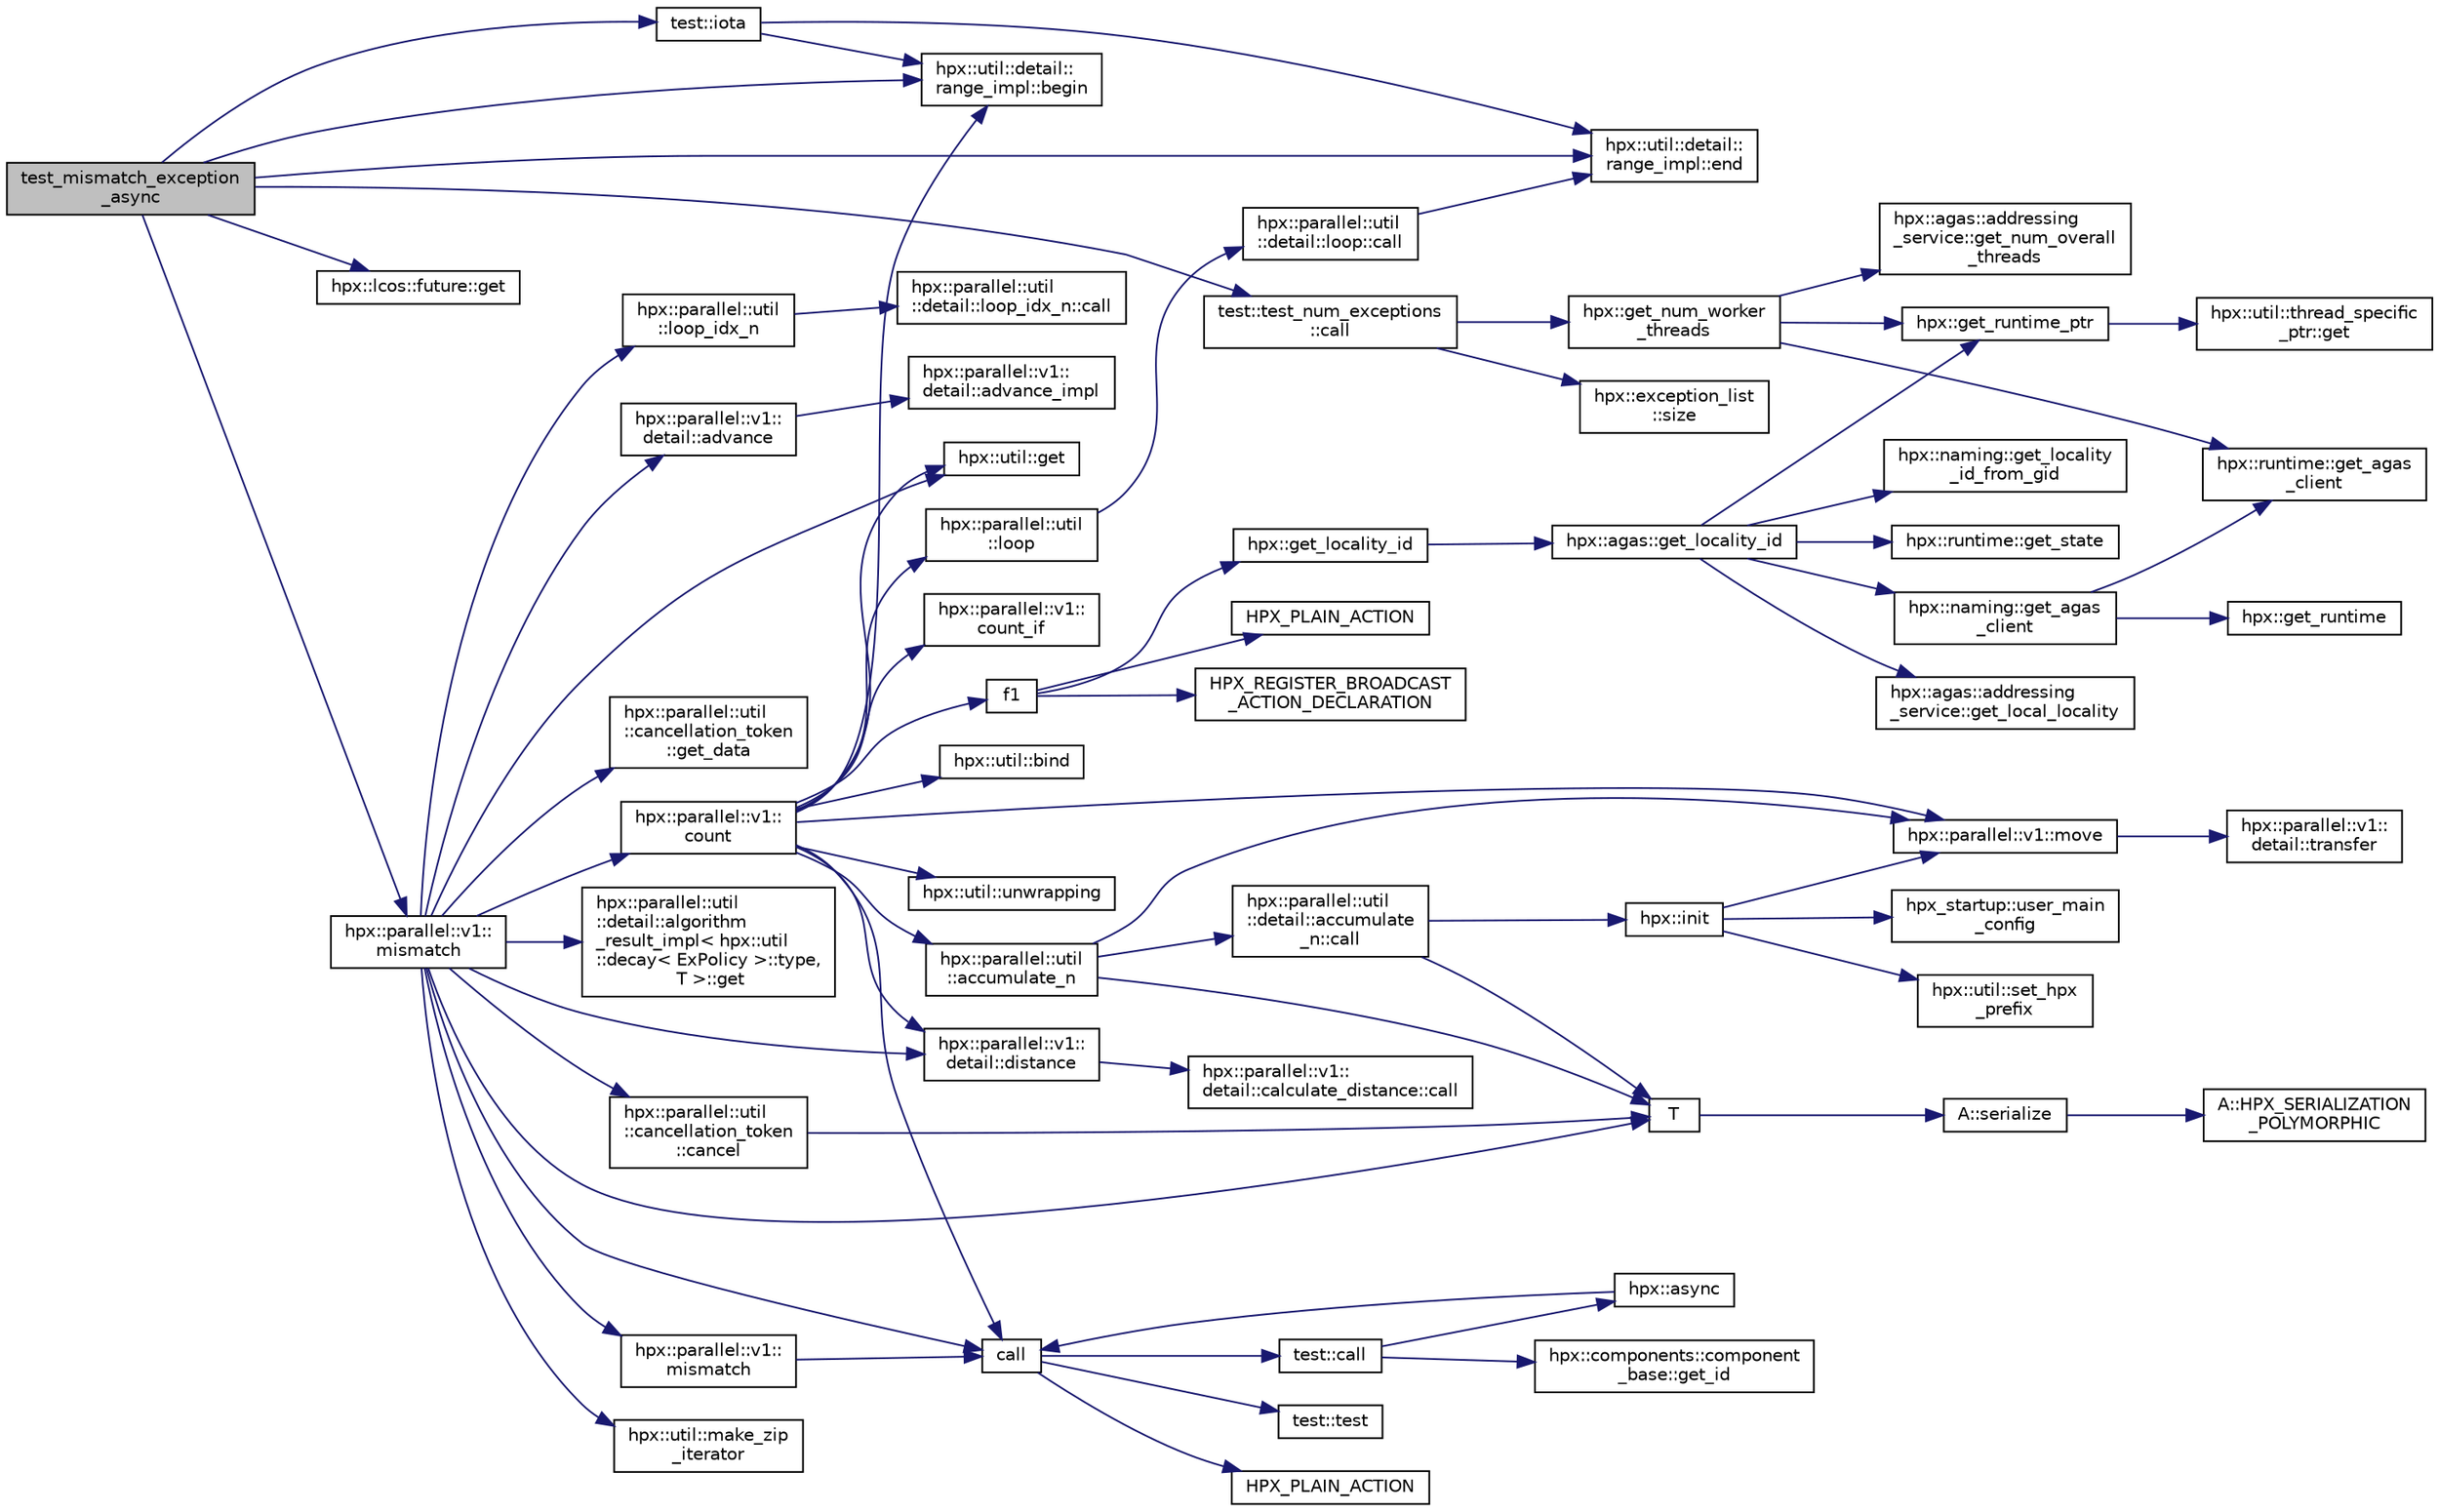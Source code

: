 digraph "test_mismatch_exception_async"
{
  edge [fontname="Helvetica",fontsize="10",labelfontname="Helvetica",labelfontsize="10"];
  node [fontname="Helvetica",fontsize="10",shape=record];
  rankdir="LR";
  Node645 [label="test_mismatch_exception\l_async",height=0.2,width=0.4,color="black", fillcolor="grey75", style="filled", fontcolor="black"];
  Node645 -> Node646 [color="midnightblue",fontsize="10",style="solid",fontname="Helvetica"];
  Node646 [label="test::iota",height=0.2,width=0.4,color="black", fillcolor="white", style="filled",URL="$df/d04/namespacetest.html#abdbbc37e6fb67287495e853a554c493a"];
  Node646 -> Node647 [color="midnightblue",fontsize="10",style="solid",fontname="Helvetica"];
  Node647 [label="hpx::util::detail::\lrange_impl::begin",height=0.2,width=0.4,color="black", fillcolor="white", style="filled",URL="$d4/d4a/namespacehpx_1_1util_1_1detail_1_1range__impl.html#a31e165df2b865cdd961f35ce938db41a"];
  Node646 -> Node648 [color="midnightblue",fontsize="10",style="solid",fontname="Helvetica"];
  Node648 [label="hpx::util::detail::\lrange_impl::end",height=0.2,width=0.4,color="black", fillcolor="white", style="filled",URL="$d4/d4a/namespacehpx_1_1util_1_1detail_1_1range__impl.html#afb2ea48b0902f52ee4d8b764807b4316"];
  Node645 -> Node647 [color="midnightblue",fontsize="10",style="solid",fontname="Helvetica"];
  Node645 -> Node648 [color="midnightblue",fontsize="10",style="solid",fontname="Helvetica"];
  Node645 -> Node649 [color="midnightblue",fontsize="10",style="solid",fontname="Helvetica"];
  Node649 [label="hpx::parallel::v1::\lmismatch",height=0.2,width=0.4,color="black", fillcolor="white", style="filled",URL="$db/db9/namespacehpx_1_1parallel_1_1v1.html#ad2210ac36941837306cdf8c12114a31a"];
  Node649 -> Node650 [color="midnightblue",fontsize="10",style="solid",fontname="Helvetica"];
  Node650 [label="call",height=0.2,width=0.4,color="black", fillcolor="white", style="filled",URL="$d2/d67/promise__1620_8cpp.html#a58357f0b82bc761e1d0b9091ed563a70"];
  Node650 -> Node651 [color="midnightblue",fontsize="10",style="solid",fontname="Helvetica"];
  Node651 [label="test::test",height=0.2,width=0.4,color="black", fillcolor="white", style="filled",URL="$d8/d89/structtest.html#ab42d5ece712d716b04cb3f686f297a26"];
  Node650 -> Node652 [color="midnightblue",fontsize="10",style="solid",fontname="Helvetica"];
  Node652 [label="HPX_PLAIN_ACTION",height=0.2,width=0.4,color="black", fillcolor="white", style="filled",URL="$d2/d67/promise__1620_8cpp.html#ab96aab827a4b1fcaf66cfe0ba83fef23"];
  Node650 -> Node653 [color="midnightblue",fontsize="10",style="solid",fontname="Helvetica"];
  Node653 [label="test::call",height=0.2,width=0.4,color="black", fillcolor="white", style="filled",URL="$d8/d89/structtest.html#aeb29e7ed6518b9426ccf1344c52620ae"];
  Node653 -> Node654 [color="midnightblue",fontsize="10",style="solid",fontname="Helvetica"];
  Node654 [label="hpx::async",height=0.2,width=0.4,color="black", fillcolor="white", style="filled",URL="$d8/d83/namespacehpx.html#acb7d8e37b73b823956ce144f9a57eaa4"];
  Node654 -> Node650 [color="midnightblue",fontsize="10",style="solid",fontname="Helvetica"];
  Node653 -> Node655 [color="midnightblue",fontsize="10",style="solid",fontname="Helvetica"];
  Node655 [label="hpx::components::component\l_base::get_id",height=0.2,width=0.4,color="black", fillcolor="white", style="filled",URL="$d2/de6/classhpx_1_1components_1_1component__base.html#a4c8fd93514039bdf01c48d66d82b19cd"];
  Node649 -> Node656 [color="midnightblue",fontsize="10",style="solid",fontname="Helvetica"];
  Node656 [label="T",height=0.2,width=0.4,color="black", fillcolor="white", style="filled",URL="$db/d33/polymorphic__semiintrusive__template_8cpp.html#ad187658f9cb91c1312b39ae7e896f1ea"];
  Node656 -> Node657 [color="midnightblue",fontsize="10",style="solid",fontname="Helvetica"];
  Node657 [label="A::serialize",height=0.2,width=0.4,color="black", fillcolor="white", style="filled",URL="$d7/da0/struct_a.html#a5f5c287cf471e274ed9dda0da1592212"];
  Node657 -> Node658 [color="midnightblue",fontsize="10",style="solid",fontname="Helvetica"];
  Node658 [label="A::HPX_SERIALIZATION\l_POLYMORPHIC",height=0.2,width=0.4,color="black", fillcolor="white", style="filled",URL="$d7/da0/struct_a.html#ada978cc156cebbafddb1f3aa4c01918c"];
  Node649 -> Node659 [color="midnightblue",fontsize="10",style="solid",fontname="Helvetica"];
  Node659 [label="hpx::parallel::v1::\lmismatch",height=0.2,width=0.4,color="black", fillcolor="white", style="filled",URL="$db/db9/namespacehpx_1_1parallel_1_1v1.html#a6476df5b4e5ac7c2cef766f4e84b52a5"];
  Node659 -> Node650 [color="midnightblue",fontsize="10",style="solid",fontname="Helvetica"];
  Node649 -> Node660 [color="midnightblue",fontsize="10",style="solid",fontname="Helvetica"];
  Node660 [label="hpx::parallel::util\l::detail::algorithm\l_result_impl\< hpx::util\l::decay\< ExPolicy \>::type,\l T \>::get",height=0.2,width=0.4,color="black", fillcolor="white", style="filled",URL="$d2/d42/structhpx_1_1parallel_1_1util_1_1detail_1_1algorithm__result__impl.html#ab5b051e8ec74eff5e0e62fd63f5d377e"];
  Node649 -> Node661 [color="midnightblue",fontsize="10",style="solid",fontname="Helvetica"];
  Node661 [label="hpx::parallel::v1::\lcount",height=0.2,width=0.4,color="black", fillcolor="white", style="filled",URL="$db/db9/namespacehpx_1_1parallel_1_1v1.html#a19d058114a2bd44801aab4176b188e23"];
  Node661 -> Node662 [color="midnightblue",fontsize="10",style="solid",fontname="Helvetica"];
  Node662 [label="hpx::parallel::v1::\lcount_if",height=0.2,width=0.4,color="black", fillcolor="white", style="filled",URL="$db/db9/namespacehpx_1_1parallel_1_1v1.html#ad836ff017ec208c2d6388a9b47b05ce0"];
  Node661 -> Node663 [color="midnightblue",fontsize="10",style="solid",fontname="Helvetica"];
  Node663 [label="f1",height=0.2,width=0.4,color="black", fillcolor="white", style="filled",URL="$d8/d8b/broadcast_8cpp.html#a1751fbd41f2529b84514a9dbd767959a"];
  Node663 -> Node664 [color="midnightblue",fontsize="10",style="solid",fontname="Helvetica"];
  Node664 [label="hpx::get_locality_id",height=0.2,width=0.4,color="black", fillcolor="white", style="filled",URL="$d8/d83/namespacehpx.html#a158d7c54a657bb364c1704033010697b",tooltip="Return the number of the locality this function is being called from. "];
  Node664 -> Node665 [color="midnightblue",fontsize="10",style="solid",fontname="Helvetica"];
  Node665 [label="hpx::agas::get_locality_id",height=0.2,width=0.4,color="black", fillcolor="white", style="filled",URL="$dc/d54/namespacehpx_1_1agas.html#a491cc2ddecdf0f1a9129900caa6a4d3e"];
  Node665 -> Node666 [color="midnightblue",fontsize="10",style="solid",fontname="Helvetica"];
  Node666 [label="hpx::get_runtime_ptr",height=0.2,width=0.4,color="black", fillcolor="white", style="filled",URL="$d8/d83/namespacehpx.html#af29daf2bb3e01b4d6495a1742b6cce64"];
  Node666 -> Node667 [color="midnightblue",fontsize="10",style="solid",fontname="Helvetica"];
  Node667 [label="hpx::util::thread_specific\l_ptr::get",height=0.2,width=0.4,color="black", fillcolor="white", style="filled",URL="$d4/d4c/structhpx_1_1util_1_1thread__specific__ptr.html#a3b27d8520710478aa41d1f74206bdba9"];
  Node665 -> Node668 [color="midnightblue",fontsize="10",style="solid",fontname="Helvetica"];
  Node668 [label="hpx::runtime::get_state",height=0.2,width=0.4,color="black", fillcolor="white", style="filled",URL="$d0/d7b/classhpx_1_1runtime.html#ab405f80e060dac95d624520f38b0524c"];
  Node665 -> Node669 [color="midnightblue",fontsize="10",style="solid",fontname="Helvetica"];
  Node669 [label="hpx::naming::get_agas\l_client",height=0.2,width=0.4,color="black", fillcolor="white", style="filled",URL="$d4/dc9/namespacehpx_1_1naming.html#a0408fffd5d34b620712a801b0ae3b032"];
  Node669 -> Node670 [color="midnightblue",fontsize="10",style="solid",fontname="Helvetica"];
  Node670 [label="hpx::get_runtime",height=0.2,width=0.4,color="black", fillcolor="white", style="filled",URL="$d8/d83/namespacehpx.html#aef902cc6c7dd3b9fbadf34d1e850a070"];
  Node669 -> Node671 [color="midnightblue",fontsize="10",style="solid",fontname="Helvetica"];
  Node671 [label="hpx::runtime::get_agas\l_client",height=0.2,width=0.4,color="black", fillcolor="white", style="filled",URL="$d0/d7b/classhpx_1_1runtime.html#aeb5dddd30d6b9861669af8ad44d1a96a"];
  Node665 -> Node672 [color="midnightblue",fontsize="10",style="solid",fontname="Helvetica"];
  Node672 [label="hpx::agas::addressing\l_service::get_local_locality",height=0.2,width=0.4,color="black", fillcolor="white", style="filled",URL="$db/d58/structhpx_1_1agas_1_1addressing__service.html#ab52c19a37c2a7a006c6c15f90ad0539c"];
  Node665 -> Node673 [color="midnightblue",fontsize="10",style="solid",fontname="Helvetica"];
  Node673 [label="hpx::naming::get_locality\l_id_from_gid",height=0.2,width=0.4,color="black", fillcolor="white", style="filled",URL="$d4/dc9/namespacehpx_1_1naming.html#a7fd43037784560bd04fda9b49e33529f"];
  Node663 -> Node674 [color="midnightblue",fontsize="10",style="solid",fontname="Helvetica"];
  Node674 [label="HPX_PLAIN_ACTION",height=0.2,width=0.4,color="black", fillcolor="white", style="filled",URL="$d8/d8b/broadcast_8cpp.html#a19685a0394ce6a99351f7a679f6eeefc"];
  Node663 -> Node675 [color="midnightblue",fontsize="10",style="solid",fontname="Helvetica"];
  Node675 [label="HPX_REGISTER_BROADCAST\l_ACTION_DECLARATION",height=0.2,width=0.4,color="black", fillcolor="white", style="filled",URL="$d7/d38/addressing__service_8cpp.html#a573d764d9cb34eec46a4bdffcf07875f"];
  Node661 -> Node676 [color="midnightblue",fontsize="10",style="solid",fontname="Helvetica"];
  Node676 [label="hpx::parallel::util\l::loop",height=0.2,width=0.4,color="black", fillcolor="white", style="filled",URL="$df/dc6/namespacehpx_1_1parallel_1_1util.html#a3f434e00f42929aac85debb8c5782213"];
  Node676 -> Node677 [color="midnightblue",fontsize="10",style="solid",fontname="Helvetica"];
  Node677 [label="hpx::parallel::util\l::detail::loop::call",height=0.2,width=0.4,color="black", fillcolor="white", style="filled",URL="$da/d06/structhpx_1_1parallel_1_1util_1_1detail_1_1loop.html#a5c5e8dbda782f09cdb7bc2509e3bf09e"];
  Node677 -> Node648 [color="midnightblue",fontsize="10",style="solid",fontname="Helvetica"];
  Node661 -> Node678 [color="midnightblue",fontsize="10",style="solid",fontname="Helvetica"];
  Node678 [label="hpx::util::bind",height=0.2,width=0.4,color="black", fillcolor="white", style="filled",URL="$df/dad/namespacehpx_1_1util.html#ad844caedf82a0173d6909d910c3e48c6"];
  Node661 -> Node679 [color="midnightblue",fontsize="10",style="solid",fontname="Helvetica"];
  Node679 [label="hpx::parallel::v1::move",height=0.2,width=0.4,color="black", fillcolor="white", style="filled",URL="$db/db9/namespacehpx_1_1parallel_1_1v1.html#aa7c4ede081ce786c9d1eb1adff495cfc"];
  Node679 -> Node680 [color="midnightblue",fontsize="10",style="solid",fontname="Helvetica"];
  Node680 [label="hpx::parallel::v1::\ldetail::transfer",height=0.2,width=0.4,color="black", fillcolor="white", style="filled",URL="$d2/ddd/namespacehpx_1_1parallel_1_1v1_1_1detail.html#ab1b56a05e1885ca7cc7ffa1804dd2f3c"];
  Node661 -> Node681 [color="midnightblue",fontsize="10",style="solid",fontname="Helvetica"];
  Node681 [label="hpx::util::get",height=0.2,width=0.4,color="black", fillcolor="white", style="filled",URL="$df/dad/namespacehpx_1_1util.html#a5cbd3c41f03f4d4acaedaa4777e3cc02"];
  Node661 -> Node650 [color="midnightblue",fontsize="10",style="solid",fontname="Helvetica"];
  Node661 -> Node682 [color="midnightblue",fontsize="10",style="solid",fontname="Helvetica"];
  Node682 [label="hpx::parallel::v1::\ldetail::distance",height=0.2,width=0.4,color="black", fillcolor="white", style="filled",URL="$d2/ddd/namespacehpx_1_1parallel_1_1v1_1_1detail.html#a6bea3c6a5f470cad11f27ee6bab4a33f"];
  Node682 -> Node683 [color="midnightblue",fontsize="10",style="solid",fontname="Helvetica"];
  Node683 [label="hpx::parallel::v1::\ldetail::calculate_distance::call",height=0.2,width=0.4,color="black", fillcolor="white", style="filled",URL="$db/dfa/structhpx_1_1parallel_1_1v1_1_1detail_1_1calculate__distance.html#a950a6627830a7d019ac0e734b0a447bf"];
  Node661 -> Node684 [color="midnightblue",fontsize="10",style="solid",fontname="Helvetica"];
  Node684 [label="hpx::util::unwrapping",height=0.2,width=0.4,color="black", fillcolor="white", style="filled",URL="$df/dad/namespacehpx_1_1util.html#a7529d9ac687684c33403cdd1f9cef8e4"];
  Node661 -> Node685 [color="midnightblue",fontsize="10",style="solid",fontname="Helvetica"];
  Node685 [label="hpx::parallel::util\l::accumulate_n",height=0.2,width=0.4,color="black", fillcolor="white", style="filled",URL="$df/dc6/namespacehpx_1_1parallel_1_1util.html#af19f9a2722f97c2247ea5d0dbb5e2d25"];
  Node685 -> Node686 [color="midnightblue",fontsize="10",style="solid",fontname="Helvetica"];
  Node686 [label="hpx::parallel::util\l::detail::accumulate\l_n::call",height=0.2,width=0.4,color="black", fillcolor="white", style="filled",URL="$d8/d3b/structhpx_1_1parallel_1_1util_1_1detail_1_1accumulate__n.html#a765aceb8ab313fc92f7c4aaf70ccca8f"];
  Node686 -> Node687 [color="midnightblue",fontsize="10",style="solid",fontname="Helvetica"];
  Node687 [label="hpx::init",height=0.2,width=0.4,color="black", fillcolor="white", style="filled",URL="$d8/d83/namespacehpx.html#a3c694ea960b47c56b33351ba16e3d76b",tooltip="Main entry point for launching the HPX runtime system. "];
  Node687 -> Node688 [color="midnightblue",fontsize="10",style="solid",fontname="Helvetica"];
  Node688 [label="hpx::util::set_hpx\l_prefix",height=0.2,width=0.4,color="black", fillcolor="white", style="filled",URL="$df/dad/namespacehpx_1_1util.html#ae40a23c1ba0a48d9304dcf717a95793e"];
  Node687 -> Node689 [color="midnightblue",fontsize="10",style="solid",fontname="Helvetica"];
  Node689 [label="hpx_startup::user_main\l_config",height=0.2,width=0.4,color="black", fillcolor="white", style="filled",URL="$d3/dd2/namespacehpx__startup.html#aaac571d88bd3912a4225a23eb3261637"];
  Node687 -> Node679 [color="midnightblue",fontsize="10",style="solid",fontname="Helvetica"];
  Node686 -> Node656 [color="midnightblue",fontsize="10",style="solid",fontname="Helvetica"];
  Node685 -> Node679 [color="midnightblue",fontsize="10",style="solid",fontname="Helvetica"];
  Node685 -> Node656 [color="midnightblue",fontsize="10",style="solid",fontname="Helvetica"];
  Node661 -> Node647 [color="midnightblue",fontsize="10",style="solid",fontname="Helvetica"];
  Node649 -> Node682 [color="midnightblue",fontsize="10",style="solid",fontname="Helvetica"];
  Node649 -> Node690 [color="midnightblue",fontsize="10",style="solid",fontname="Helvetica"];
  Node690 [label="hpx::util::make_zip\l_iterator",height=0.2,width=0.4,color="black", fillcolor="white", style="filled",URL="$df/dad/namespacehpx_1_1util.html#a2f68369b316e5699be2c81c04e3ee209"];
  Node649 -> Node691 [color="midnightblue",fontsize="10",style="solid",fontname="Helvetica"];
  Node691 [label="hpx::parallel::util\l::loop_idx_n",height=0.2,width=0.4,color="black", fillcolor="white", style="filled",URL="$df/dc6/namespacehpx_1_1parallel_1_1util.html#a5ead56022529c79b23199382a2dc7766"];
  Node691 -> Node692 [color="midnightblue",fontsize="10",style="solid",fontname="Helvetica"];
  Node692 [label="hpx::parallel::util\l::detail::loop_idx_n::call",height=0.2,width=0.4,color="black", fillcolor="white", style="filled",URL="$d1/d45/structhpx_1_1parallel_1_1util_1_1detail_1_1loop__idx__n.html#a6cf1cdf1c2db703be4edd390846da01a"];
  Node649 -> Node681 [color="midnightblue",fontsize="10",style="solid",fontname="Helvetica"];
  Node649 -> Node693 [color="midnightblue",fontsize="10",style="solid",fontname="Helvetica"];
  Node693 [label="hpx::parallel::util\l::cancellation_token\l::cancel",height=0.2,width=0.4,color="black", fillcolor="white", style="filled",URL="$d7/dc1/classhpx_1_1parallel_1_1util_1_1cancellation__token.html#a7c04c9ed73eaa872cfd6b72b52922796"];
  Node693 -> Node656 [color="midnightblue",fontsize="10",style="solid",fontname="Helvetica"];
  Node649 -> Node694 [color="midnightblue",fontsize="10",style="solid",fontname="Helvetica"];
  Node694 [label="hpx::parallel::util\l::cancellation_token\l::get_data",height=0.2,width=0.4,color="black", fillcolor="white", style="filled",URL="$d7/dc1/classhpx_1_1parallel_1_1util_1_1cancellation__token.html#a63ec3c9e5287d23c9e9d4ce1777e49d2"];
  Node649 -> Node695 [color="midnightblue",fontsize="10",style="solid",fontname="Helvetica"];
  Node695 [label="hpx::parallel::v1::\ldetail::advance",height=0.2,width=0.4,color="black", fillcolor="white", style="filled",URL="$d2/ddd/namespacehpx_1_1parallel_1_1v1_1_1detail.html#ad9fca7bce7b3e3c32302967ffc1fb4a4"];
  Node695 -> Node696 [color="midnightblue",fontsize="10",style="solid",fontname="Helvetica"];
  Node696 [label="hpx::parallel::v1::\ldetail::advance_impl",height=0.2,width=0.4,color="black", fillcolor="white", style="filled",URL="$d2/ddd/namespacehpx_1_1parallel_1_1v1_1_1detail.html#ad4fa62ca115927187e4063b65ee5f317"];
  Node645 -> Node697 [color="midnightblue",fontsize="10",style="solid",fontname="Helvetica"];
  Node697 [label="hpx::lcos::future::get",height=0.2,width=0.4,color="black", fillcolor="white", style="filled",URL="$d0/d33/classhpx_1_1lcos_1_1future.html#a8c28269486d5620ac48af349f17bb41c"];
  Node645 -> Node698 [color="midnightblue",fontsize="10",style="solid",fontname="Helvetica"];
  Node698 [label="test::test_num_exceptions\l::call",height=0.2,width=0.4,color="black", fillcolor="white", style="filled",URL="$da/ddb/structtest_1_1test__num__exceptions.html#a2c1e3b76f9abd4d358ae0258203b90b7"];
  Node698 -> Node699 [color="midnightblue",fontsize="10",style="solid",fontname="Helvetica"];
  Node699 [label="hpx::exception_list\l::size",height=0.2,width=0.4,color="black", fillcolor="white", style="filled",URL="$d2/def/classhpx_1_1exception__list.html#ae4e3e1b70e8185033656d891749a234e"];
  Node698 -> Node700 [color="midnightblue",fontsize="10",style="solid",fontname="Helvetica"];
  Node700 [label="hpx::get_num_worker\l_threads",height=0.2,width=0.4,color="black", fillcolor="white", style="filled",URL="$d8/d83/namespacehpx.html#ae0cb050327ed37e6863061bd1761409e",tooltip="Return the number of worker OS- threads used to execute HPX threads. "];
  Node700 -> Node666 [color="midnightblue",fontsize="10",style="solid",fontname="Helvetica"];
  Node700 -> Node671 [color="midnightblue",fontsize="10",style="solid",fontname="Helvetica"];
  Node700 -> Node701 [color="midnightblue",fontsize="10",style="solid",fontname="Helvetica"];
  Node701 [label="hpx::agas::addressing\l_service::get_num_overall\l_threads",height=0.2,width=0.4,color="black", fillcolor="white", style="filled",URL="$db/d58/structhpx_1_1agas_1_1addressing__service.html#a55800470ad2b28e283653df58d59ec49"];
}
